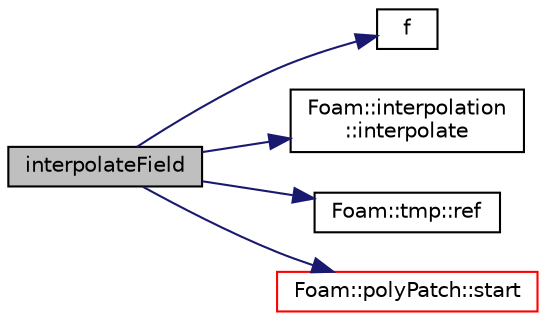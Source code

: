 digraph "interpolateField"
{
  bgcolor="transparent";
  edge [fontname="Helvetica",fontsize="10",labelfontname="Helvetica",labelfontsize="10"];
  node [fontname="Helvetica",fontsize="10",shape=record];
  rankdir="LR";
  Node1156 [label="interpolateField",height=0.2,width=0.4,color="black", fillcolor="grey75", style="filled", fontcolor="black"];
  Node1156 -> Node1157 [color="midnightblue",fontsize="10",style="solid",fontname="Helvetica"];
  Node1157 [label="f",height=0.2,width=0.4,color="black",URL="$a18335.html#a888be93833ac7a23170555c69c690288"];
  Node1156 -> Node1158 [color="midnightblue",fontsize="10",style="solid",fontname="Helvetica"];
  Node1158 [label="Foam::interpolation\l::interpolate",height=0.2,width=0.4,color="black",URL="$a22961.html#af9534a4c4b0a7397cd6f650e16285442",tooltip="Interpolate field to the given point in the given cell. "];
  Node1156 -> Node1159 [color="midnightblue",fontsize="10",style="solid",fontname="Helvetica"];
  Node1159 [label="Foam::tmp::ref",height=0.2,width=0.4,color="black",URL="$a27077.html#aeaf81e641282874cef07f5b808efc83b",tooltip="Return non-const reference or generate a fatal error. "];
  Node1156 -> Node1160 [color="midnightblue",fontsize="10",style="solid",fontname="Helvetica"];
  Node1160 [label="Foam::polyPatch::start",height=0.2,width=0.4,color="red",URL="$a28633.html#a6bfd3e3abb11e98bdb4b98671cec1234",tooltip="Return start label of this patch in the polyMesh face list. "];
}
